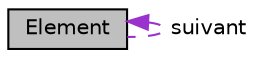 digraph "Element"
{
 // LATEX_PDF_SIZE
  edge [fontname="Helvetica",fontsize="10",labelfontname="Helvetica",labelfontsize="10"];
  node [fontname="Helvetica",fontsize="10",shape=record];
  Node1 [label="Element",height=0.2,width=0.4,color="black", fillcolor="grey75", style="filled", fontcolor="black",tooltip="struct Element qui est une liste chainée"];
  Node1 -> Node1 [dir="back",color="darkorchid3",fontsize="10",style="dashed",label=" suivant" ,fontname="Helvetica"];
}
